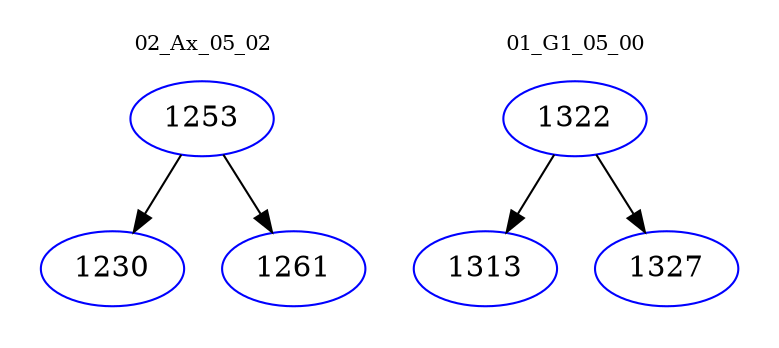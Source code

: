 digraph{
subgraph cluster_0 {
color = white
label = "02_Ax_05_02";
fontsize=10;
T0_1253 [label="1253", color="blue"]
T0_1253 -> T0_1230 [color="black"]
T0_1230 [label="1230", color="blue"]
T0_1253 -> T0_1261 [color="black"]
T0_1261 [label="1261", color="blue"]
}
subgraph cluster_1 {
color = white
label = "01_G1_05_00";
fontsize=10;
T1_1322 [label="1322", color="blue"]
T1_1322 -> T1_1313 [color="black"]
T1_1313 [label="1313", color="blue"]
T1_1322 -> T1_1327 [color="black"]
T1_1327 [label="1327", color="blue"]
}
}
